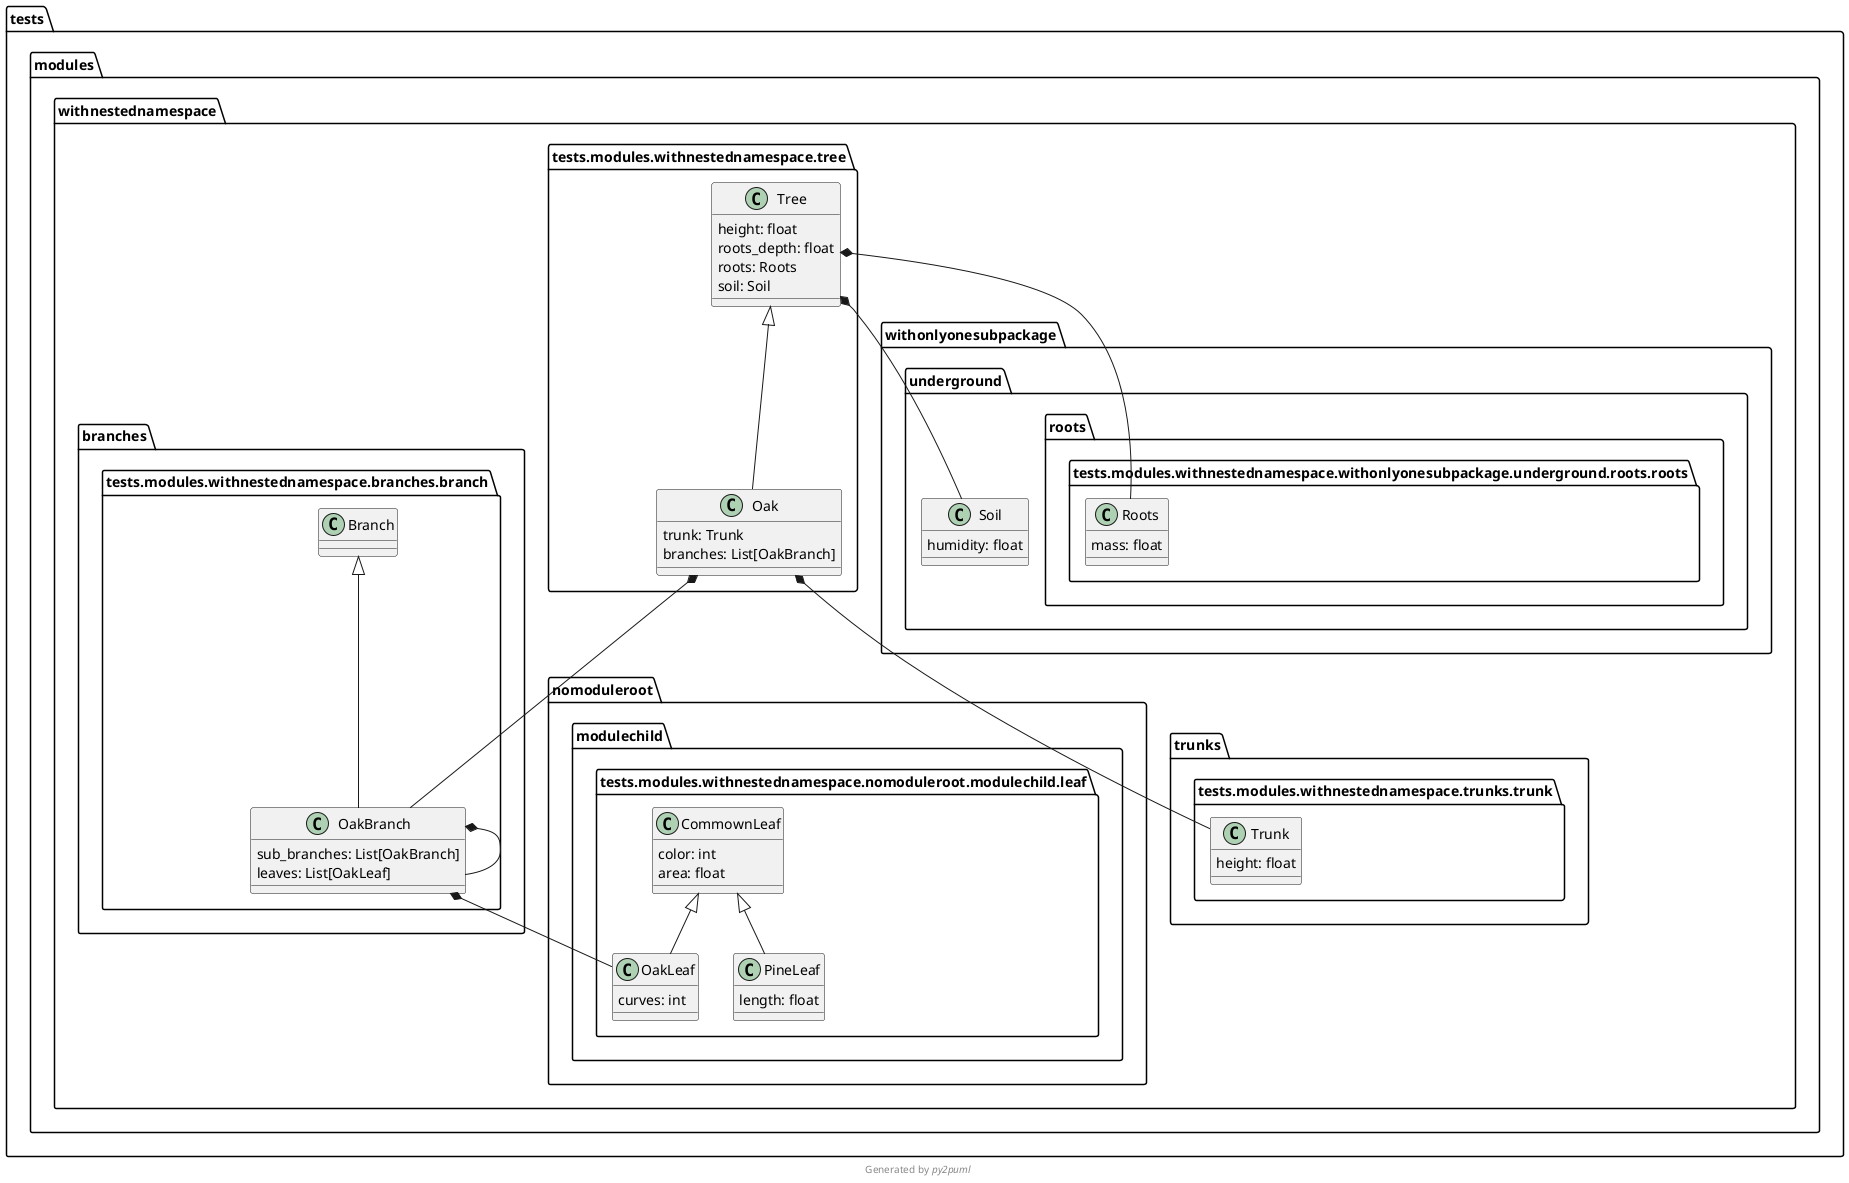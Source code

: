@startuml tests.modules.withnestednamespace
namespace tests.modules.withnestednamespace {
  namespace nomoduleroot.modulechild.leaf {}
  namespace tree {}
  namespace branches.branch {}
  namespace withonlyonesubpackage.underground {
    namespace roots.roots {}
  }
  namespace trunks.trunk {}
}
class tests.modules.withnestednamespace.nomoduleroot.modulechild.leaf.CommownLeaf {
  color: int
  area: float
}
class tests.modules.withnestednamespace.nomoduleroot.modulechild.leaf.OakLeaf {
  curves: int
}
class tests.modules.withnestednamespace.nomoduleroot.modulechild.leaf.PineLeaf {
  length: float
}
class tests.modules.withnestednamespace.tree.Oak {
  trunk: Trunk
  branches: List[OakBranch]
}
class tests.modules.withnestednamespace.branches.branch.OakBranch {
  sub_branches: List[OakBranch]
  leaves: List[OakLeaf]
}
class tests.modules.withnestednamespace.withonlyonesubpackage.underground.roots.roots.Roots {
  mass: float
}
class tests.modules.withnestednamespace.withonlyonesubpackage.underground.Soil {
  humidity: float
}
class tests.modules.withnestednamespace.tree.Tree {
  height: float
  roots_depth: float
  roots: Roots
  soil: Soil
}
class tests.modules.withnestednamespace.trunks.trunk.Trunk {
  height: float
}
tests.modules.withnestednamespace.nomoduleroot.modulechild.leaf.CommownLeaf <|-- tests.modules.withnestednamespace.nomoduleroot.modulechild.leaf.OakLeaf
tests.modules.withnestednamespace.nomoduleroot.modulechild.leaf.CommownLeaf <|-- tests.modules.withnestednamespace.nomoduleroot.modulechild.leaf.PineLeaf
tests.modules.withnestednamespace.tree.Oak *-- tests.modules.withnestednamespace.trunks.trunk.Trunk
tests.modules.withnestednamespace.tree.Oak *-- tests.modules.withnestednamespace.branches.branch.OakBranch
tests.modules.withnestednamespace.tree.Tree <|-- tests.modules.withnestednamespace.tree.Oak
tests.modules.withnestednamespace.branches.branch.OakBranch *-- tests.modules.withnestednamespace.branches.branch.OakBranch
tests.modules.withnestednamespace.branches.branch.OakBranch *-- tests.modules.withnestednamespace.nomoduleroot.modulechild.leaf.OakLeaf
tests.modules.withnestednamespace.branches.branch.Branch <|-- tests.modules.withnestednamespace.branches.branch.OakBranch
tests.modules.withnestednamespace.tree.Tree *-- tests.modules.withnestednamespace.withonlyonesubpackage.underground.roots.roots.Roots
tests.modules.withnestednamespace.tree.Tree *-- tests.modules.withnestednamespace.withonlyonesubpackage.underground.Soil
footer Generated by //py2puml//
@enduml

